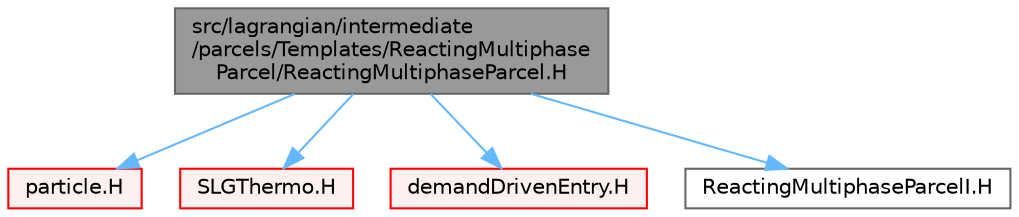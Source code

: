 digraph "src/lagrangian/intermediate/parcels/Templates/ReactingMultiphaseParcel/ReactingMultiphaseParcel.H"
{
 // LATEX_PDF_SIZE
  bgcolor="transparent";
  edge [fontname=Helvetica,fontsize=10,labelfontname=Helvetica,labelfontsize=10];
  node [fontname=Helvetica,fontsize=10,shape=box,height=0.2,width=0.4];
  Node1 [id="Node000001",label="src/lagrangian/intermediate\l/parcels/Templates/ReactingMultiphase\lParcel/ReactingMultiphaseParcel.H",height=0.2,width=0.4,color="gray40", fillcolor="grey60", style="filled", fontcolor="black",tooltip=" "];
  Node1 -> Node2 [id="edge1_Node000001_Node000002",color="steelblue1",style="solid",tooltip=" "];
  Node2 [id="Node000002",label="particle.H",height=0.2,width=0.4,color="red", fillcolor="#FFF0F0", style="filled",URL="$particle_8H.html",tooltip=" "];
  Node1 -> Node386 [id="edge2_Node000001_Node000386",color="steelblue1",style="solid",tooltip=" "];
  Node386 [id="Node000386",label="SLGThermo.H",height=0.2,width=0.4,color="red", fillcolor="#FFF0F0", style="filled",URL="$SLGThermo_8H.html",tooltip=" "];
  Node1 -> Node479 [id="edge3_Node000001_Node000479",color="steelblue1",style="solid",tooltip=" "];
  Node479 [id="Node000479",label="demandDrivenEntry.H",height=0.2,width=0.4,color="red", fillcolor="#FFF0F0", style="filled",URL="$demandDrivenEntry_8H.html",tooltip=" "];
  Node1 -> Node481 [id="edge4_Node000001_Node000481",color="steelblue1",style="solid",tooltip=" "];
  Node481 [id="Node000481",label="ReactingMultiphaseParcelI.H",height=0.2,width=0.4,color="grey40", fillcolor="white", style="filled",URL="$ReactingMultiphaseParcelI_8H.html",tooltip=" "];
}
